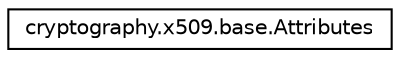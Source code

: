 digraph "Graphical Class Hierarchy"
{
 // LATEX_PDF_SIZE
  edge [fontname="Helvetica",fontsize="10",labelfontname="Helvetica",labelfontsize="10"];
  node [fontname="Helvetica",fontsize="10",shape=record];
  rankdir="LR";
  Node0 [label="cryptography.x509.base.Attributes",height=0.2,width=0.4,color="black", fillcolor="white", style="filled",URL="$classcryptography_1_1x509_1_1base_1_1Attributes.html",tooltip=" "];
}
